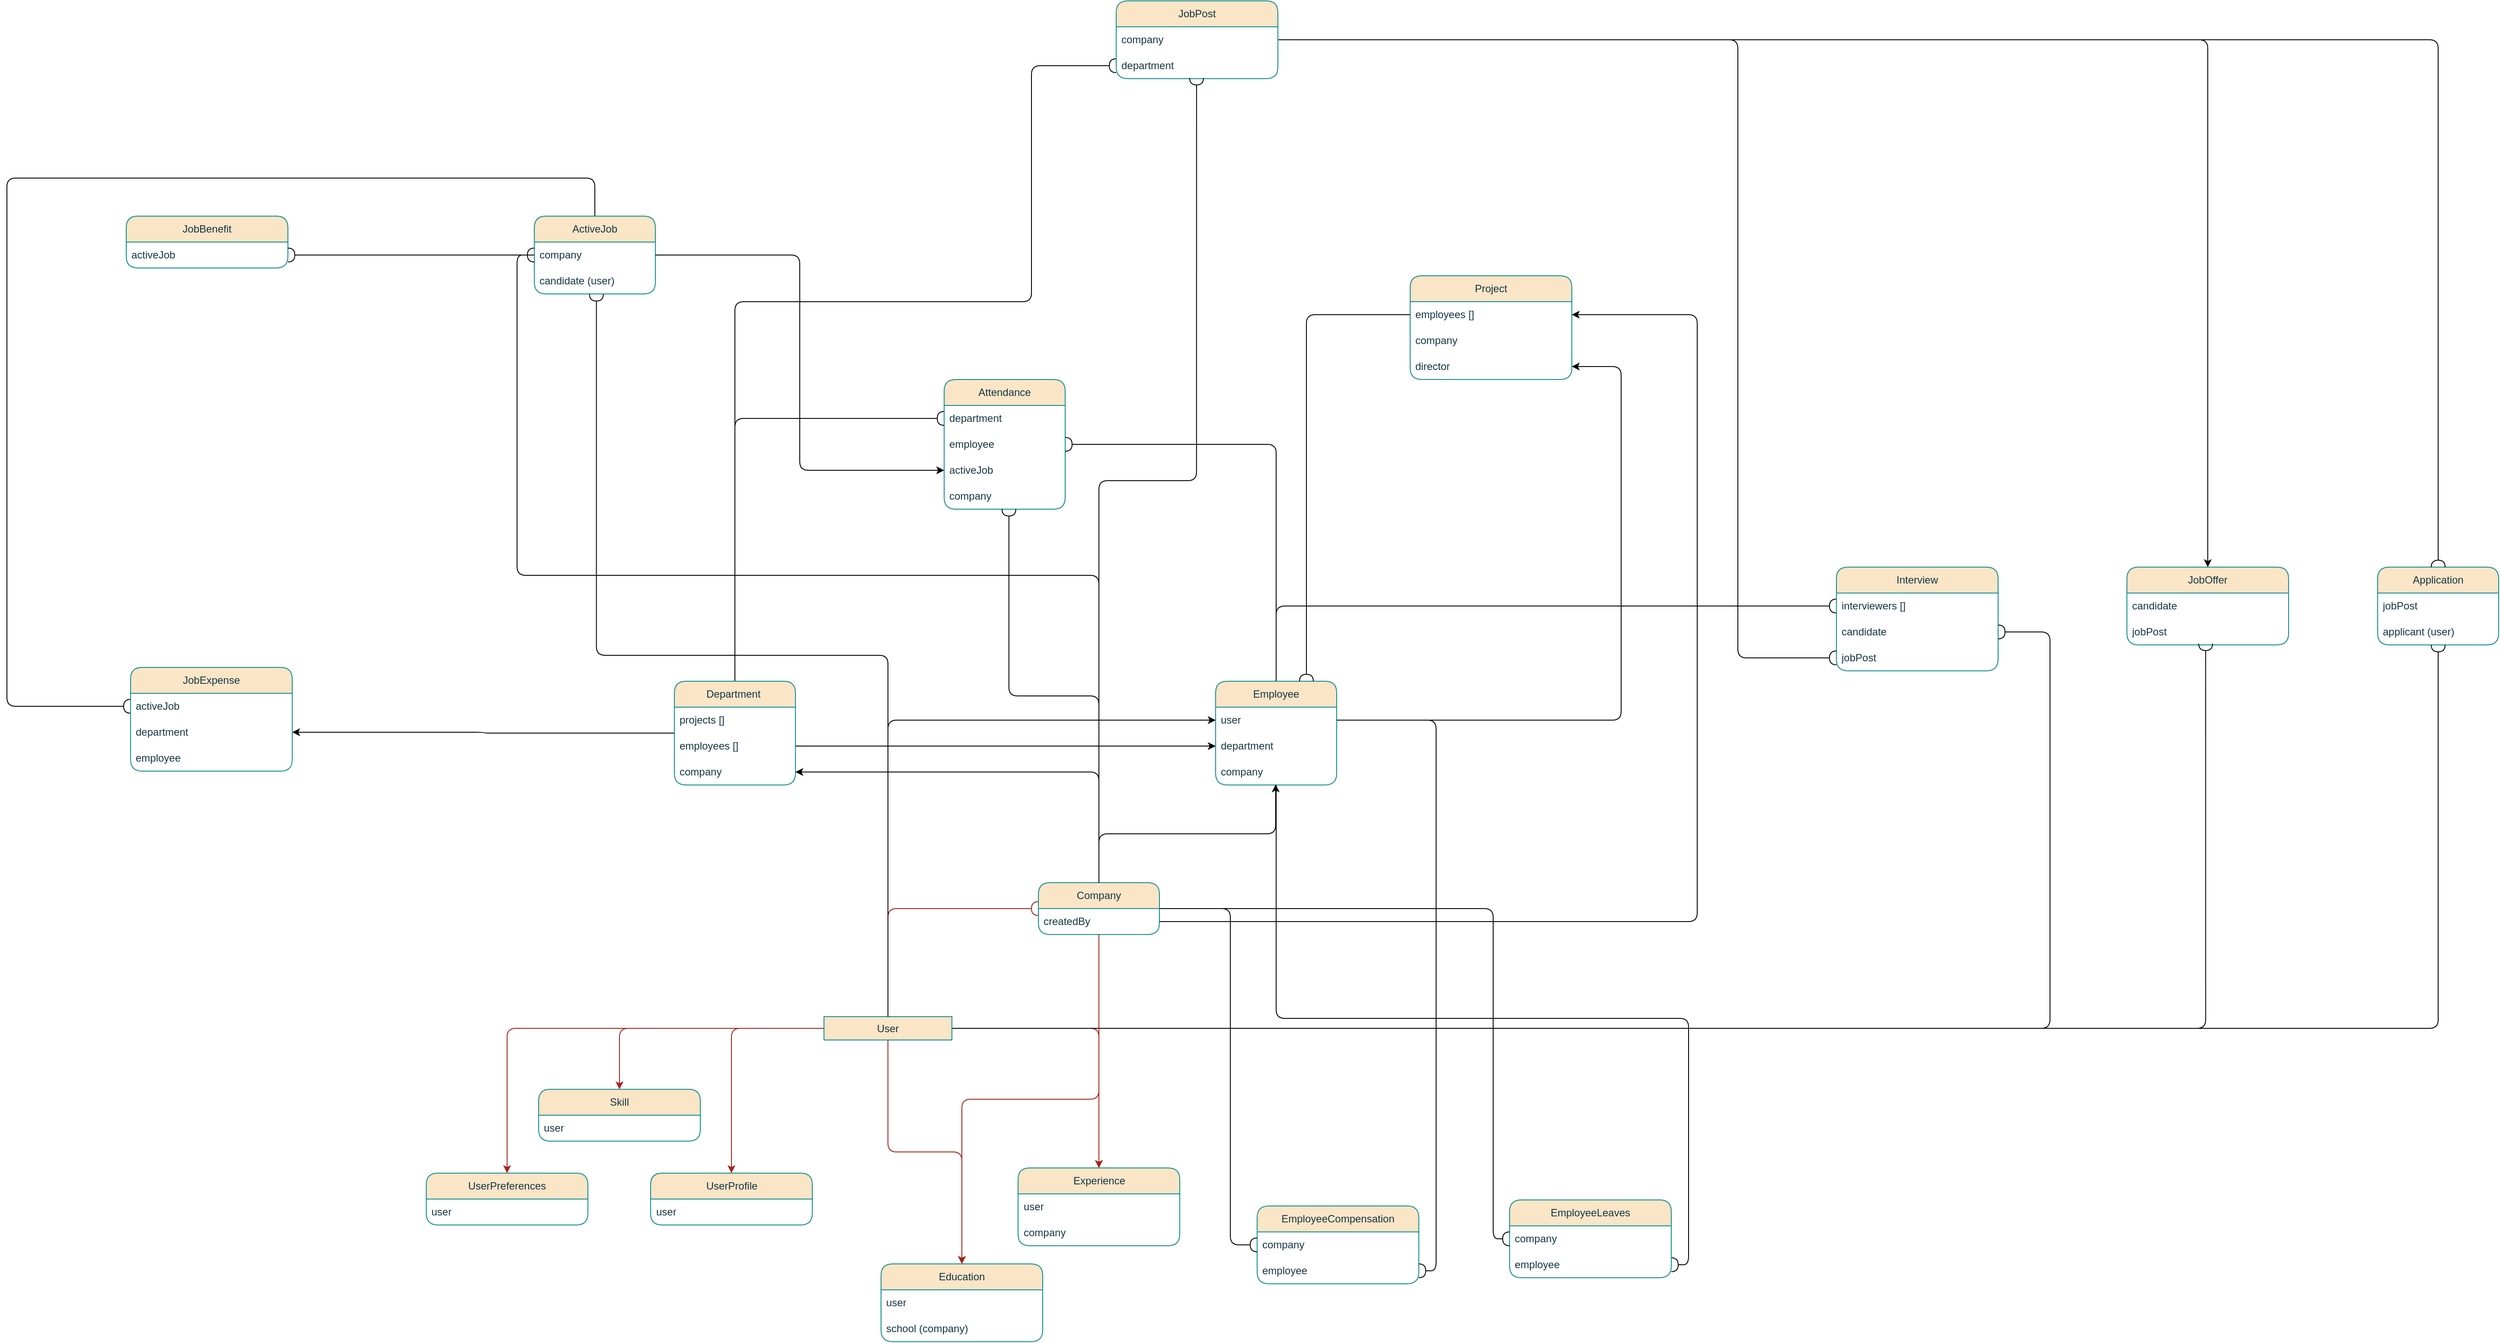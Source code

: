 <mxfile version="24.9.1">
  <diagram name="Page-1" id="HmTzIjvOFxKg_gnJNJhV">
    <mxGraphModel dx="3936" dy="1976" grid="0" gridSize="10" guides="1" tooltips="1" connect="1" arrows="1" fold="1" page="0" pageScale="1" pageWidth="827" pageHeight="1169" math="0" shadow="0">
      <root>
        <mxCell id="0" />
        <mxCell id="1" parent="0" />
        <mxCell id="BeWNHk0dtlYpTNYmLAEJ-43" style="edgeStyle=orthogonalEdgeStyle;rounded=1;orthogonalLoop=1;jettySize=auto;html=1;entryX=0;entryY=0.5;entryDx=0;entryDy=0;exitX=0.5;exitY=0;exitDx=0;exitDy=0;endArrow=halfCircle;endFill=0;" edge="1" parent="1" source="NW9NVuywVGkPAKl3mgBG-1" target="NW9NVuywVGkPAKl3mgBG-48">
          <mxGeometry relative="1" as="geometry">
            <Array as="points">
              <mxPoint x="-430" y="-176" />
              <mxPoint x="-1110" y="-176" />
              <mxPoint x="-1110" y="435" />
            </Array>
          </mxGeometry>
        </mxCell>
        <mxCell id="NW9NVuywVGkPAKl3mgBG-1" value="ActiveJob" style="swimlane;fontStyle=0;childLayout=stackLayout;horizontal=1;startSize=30;horizontalStack=0;resizeParent=1;resizeParentMax=0;resizeLast=0;collapsible=1;marginBottom=0;whiteSpace=wrap;html=1;labelBackgroundColor=none;fillColor=#FAE5C7;strokeColor=#0F8B8D;fontColor=#143642;rounded=1;" parent="1" vertex="1">
          <mxGeometry x="-500" y="-132" width="140" height="90" as="geometry" />
        </mxCell>
        <mxCell id="NW9NVuywVGkPAKl3mgBG-2" value="company" style="text;strokeColor=none;fillColor=none;align=left;verticalAlign=middle;spacingLeft=4;spacingRight=4;overflow=hidden;points=[[0,0.5],[1,0.5]];portConstraint=eastwest;rotatable=0;whiteSpace=wrap;html=1;labelBackgroundColor=none;fontColor=#143642;rounded=1;" parent="NW9NVuywVGkPAKl3mgBG-1" vertex="1">
          <mxGeometry y="30" width="140" height="30" as="geometry" />
        </mxCell>
        <mxCell id="NW9NVuywVGkPAKl3mgBG-3" value="candidate (user)" style="text;strokeColor=none;fillColor=none;align=left;verticalAlign=middle;spacingLeft=4;spacingRight=4;overflow=hidden;points=[[0,0.5],[1,0.5]];portConstraint=eastwest;rotatable=0;whiteSpace=wrap;html=1;labelBackgroundColor=none;fontColor=#143642;rounded=1;" parent="NW9NVuywVGkPAKl3mgBG-1" vertex="1">
          <mxGeometry y="60" width="140" height="30" as="geometry" />
        </mxCell>
        <mxCell id="NW9NVuywVGkPAKl3mgBG-6" value="Application" style="swimlane;fontStyle=0;childLayout=stackLayout;horizontal=1;startSize=30;horizontalStack=0;resizeParent=1;resizeParentMax=0;resizeLast=0;collapsible=1;marginBottom=0;whiteSpace=wrap;html=1;labelBackgroundColor=none;fillColor=#FAE5C7;strokeColor=#0F8B8D;fontColor=#143642;rounded=1;" parent="1" vertex="1">
          <mxGeometry x="1632" y="274" width="140" height="90" as="geometry" />
        </mxCell>
        <mxCell id="NW9NVuywVGkPAKl3mgBG-7" value="jobPost" style="text;strokeColor=none;fillColor=none;align=left;verticalAlign=middle;spacingLeft=4;spacingRight=4;overflow=hidden;points=[[0,0.5],[1,0.5]];portConstraint=eastwest;rotatable=0;whiteSpace=wrap;html=1;labelBackgroundColor=none;fontColor=#143642;rounded=1;" parent="NW9NVuywVGkPAKl3mgBG-6" vertex="1">
          <mxGeometry y="30" width="140" height="30" as="geometry" />
        </mxCell>
        <mxCell id="NW9NVuywVGkPAKl3mgBG-8" value="applicant (user)" style="text;strokeColor=none;fillColor=none;align=left;verticalAlign=middle;spacingLeft=4;spacingRight=4;overflow=hidden;points=[[0,0.5],[1,0.5]];portConstraint=eastwest;rotatable=0;whiteSpace=wrap;html=1;labelBackgroundColor=none;fontColor=#143642;rounded=1;" parent="NW9NVuywVGkPAKl3mgBG-6" vertex="1">
          <mxGeometry y="60" width="140" height="30" as="geometry" />
        </mxCell>
        <mxCell id="NW9NVuywVGkPAKl3mgBG-9" value="Attendance" style="swimlane;fontStyle=0;childLayout=stackLayout;horizontal=1;startSize=30;horizontalStack=0;resizeParent=1;resizeParentMax=0;resizeLast=0;collapsible=1;marginBottom=0;whiteSpace=wrap;html=1;labelBackgroundColor=none;fillColor=#FAE5C7;strokeColor=#0F8B8D;fontColor=#143642;rounded=1;" parent="1" vertex="1">
          <mxGeometry x="-26" y="57" width="140" height="150" as="geometry" />
        </mxCell>
        <mxCell id="NW9NVuywVGkPAKl3mgBG-10" value="department" style="text;strokeColor=none;fillColor=none;align=left;verticalAlign=middle;spacingLeft=4;spacingRight=4;overflow=hidden;points=[[0,0.5],[1,0.5]];portConstraint=eastwest;rotatable=0;whiteSpace=wrap;html=1;labelBackgroundColor=none;fontColor=#143642;rounded=1;" parent="NW9NVuywVGkPAKl3mgBG-9" vertex="1">
          <mxGeometry y="30" width="140" height="30" as="geometry" />
        </mxCell>
        <mxCell id="NW9NVuywVGkPAKl3mgBG-11" value="employee" style="text;strokeColor=none;fillColor=none;align=left;verticalAlign=middle;spacingLeft=4;spacingRight=4;overflow=hidden;points=[[0,0.5],[1,0.5]];portConstraint=eastwest;rotatable=0;whiteSpace=wrap;html=1;labelBackgroundColor=none;fontColor=#143642;rounded=1;" parent="NW9NVuywVGkPAKl3mgBG-9" vertex="1">
          <mxGeometry y="60" width="140" height="30" as="geometry" />
        </mxCell>
        <mxCell id="NW9NVuywVGkPAKl3mgBG-12" value="activeJob" style="text;strokeColor=none;fillColor=none;align=left;verticalAlign=middle;spacingLeft=4;spacingRight=4;overflow=hidden;points=[[0,0.5],[1,0.5]];portConstraint=eastwest;rotatable=0;whiteSpace=wrap;html=1;labelBackgroundColor=none;fontColor=#143642;rounded=1;" parent="NW9NVuywVGkPAKl3mgBG-9" vertex="1">
          <mxGeometry y="90" width="140" height="30" as="geometry" />
        </mxCell>
        <mxCell id="NW9NVuywVGkPAKl3mgBG-13" value="company" style="text;strokeColor=none;fillColor=none;align=left;verticalAlign=middle;spacingLeft=4;spacingRight=4;overflow=hidden;points=[[0,0.5],[1,0.5]];portConstraint=eastwest;rotatable=0;whiteSpace=wrap;html=1;labelBackgroundColor=none;fontColor=#143642;rounded=1;" parent="NW9NVuywVGkPAKl3mgBG-9" vertex="1">
          <mxGeometry y="120" width="140" height="30" as="geometry" />
        </mxCell>
        <mxCell id="BeWNHk0dtlYpTNYmLAEJ-20" style="edgeStyle=orthogonalEdgeStyle;rounded=1;orthogonalLoop=1;jettySize=auto;html=1;endArrow=halfCircle;endFill=0;" edge="1" parent="1" source="NW9NVuywVGkPAKl3mgBG-23" target="NW9NVuywVGkPAKl3mgBG-10">
          <mxGeometry relative="1" as="geometry" />
        </mxCell>
        <mxCell id="BeWNHk0dtlYpTNYmLAEJ-33" style="edgeStyle=orthogonalEdgeStyle;rounded=1;orthogonalLoop=1;jettySize=auto;html=1;entryX=0;entryY=0.5;entryDx=0;entryDy=0;endArrow=halfCircle;endFill=0;" edge="1" parent="1" source="NW9NVuywVGkPAKl3mgBG-23" target="NW9NVuywVGkPAKl3mgBG-57">
          <mxGeometry relative="1" as="geometry">
            <Array as="points">
              <mxPoint x="-268" y="-33" />
              <mxPoint x="75" y="-33" />
              <mxPoint x="75" y="-306" />
            </Array>
          </mxGeometry>
        </mxCell>
        <mxCell id="BeWNHk0dtlYpTNYmLAEJ-44" style="edgeStyle=orthogonalEdgeStyle;rounded=1;orthogonalLoop=1;jettySize=auto;html=1;entryX=1;entryY=0.5;entryDx=0;entryDy=0;" edge="1" parent="1" source="NW9NVuywVGkPAKl3mgBG-23" target="NW9NVuywVGkPAKl3mgBG-49">
          <mxGeometry relative="1" as="geometry" />
        </mxCell>
        <mxCell id="NW9NVuywVGkPAKl3mgBG-23" value="Department&amp;nbsp;" style="swimlane;fontStyle=0;childLayout=stackLayout;horizontal=1;startSize=30;horizontalStack=0;resizeParent=1;resizeParentMax=0;resizeLast=0;collapsible=1;marginBottom=0;whiteSpace=wrap;html=1;labelBackgroundColor=none;fillColor=#FAE5C7;strokeColor=#0F8B8D;fontColor=#143642;rounded=1;" parent="1" vertex="1">
          <mxGeometry x="-338" y="406" width="140" height="120" as="geometry" />
        </mxCell>
        <mxCell id="NW9NVuywVGkPAKl3mgBG-24" value="projects []" style="text;strokeColor=none;fillColor=none;align=left;verticalAlign=middle;spacingLeft=4;spacingRight=4;overflow=hidden;points=[[0,0.5],[1,0.5]];portConstraint=eastwest;rotatable=0;whiteSpace=wrap;html=1;labelBackgroundColor=none;fontColor=#143642;rounded=1;" parent="NW9NVuywVGkPAKl3mgBG-23" vertex="1">
          <mxGeometry y="30" width="140" height="30" as="geometry" />
        </mxCell>
        <mxCell id="NW9NVuywVGkPAKl3mgBG-25" value="employees []" style="text;strokeColor=none;fillColor=none;align=left;verticalAlign=middle;spacingLeft=4;spacingRight=4;overflow=hidden;points=[[0,0.5],[1,0.5]];portConstraint=eastwest;rotatable=0;whiteSpace=wrap;html=1;labelBackgroundColor=none;fontColor=#143642;rounded=1;" parent="NW9NVuywVGkPAKl3mgBG-23" vertex="1">
          <mxGeometry y="60" width="140" height="30" as="geometry" />
        </mxCell>
        <mxCell id="NW9NVuywVGkPAKl3mgBG-26" value="company" style="text;strokeColor=none;fillColor=none;align=left;verticalAlign=middle;spacingLeft=4;spacingRight=4;overflow=hidden;points=[[0,0.5],[1,0.5]];portConstraint=eastwest;rotatable=0;whiteSpace=wrap;html=1;labelBackgroundColor=none;fontColor=#143642;rounded=1;" parent="NW9NVuywVGkPAKl3mgBG-23" vertex="1">
          <mxGeometry y="90" width="140" height="30" as="geometry" />
        </mxCell>
        <mxCell id="BeWNHk0dtlYpTNYmLAEJ-21" style="edgeStyle=orthogonalEdgeStyle;rounded=1;orthogonalLoop=1;jettySize=auto;html=1;entryX=1;entryY=0.5;entryDx=0;entryDy=0;endArrow=halfCircle;endFill=0;" edge="1" parent="1" source="NW9NVuywVGkPAKl3mgBG-28" target="NW9NVuywVGkPAKl3mgBG-11">
          <mxGeometry relative="1" as="geometry" />
        </mxCell>
        <mxCell id="BeWNHk0dtlYpTNYmLAEJ-39" style="edgeStyle=orthogonalEdgeStyle;rounded=1;orthogonalLoop=1;jettySize=auto;html=1;entryX=1;entryY=0.5;entryDx=0;entryDy=0;endArrow=halfCircle;endFill=0;" edge="1" parent="1" source="NW9NVuywVGkPAKl3mgBG-28" target="NW9NVuywVGkPAKl3mgBG-38">
          <mxGeometry relative="1" as="geometry" />
        </mxCell>
        <mxCell id="BeWNHk0dtlYpTNYmLAEJ-46" style="edgeStyle=orthogonalEdgeStyle;rounded=1;orthogonalLoop=1;jettySize=auto;html=1;entryX=0;entryY=0.5;entryDx=0;entryDy=0;endArrow=halfCircle;endFill=0;" edge="1" parent="1" source="NW9NVuywVGkPAKl3mgBG-28" target="NW9NVuywVGkPAKl3mgBG-40">
          <mxGeometry relative="1" as="geometry" />
        </mxCell>
        <mxCell id="NW9NVuywVGkPAKl3mgBG-28" value="Employee" style="swimlane;fontStyle=0;childLayout=stackLayout;horizontal=1;startSize=30;horizontalStack=0;resizeParent=1;resizeParentMax=0;resizeLast=0;collapsible=1;marginBottom=0;whiteSpace=wrap;html=1;labelBackgroundColor=none;fillColor=#FAE5C7;strokeColor=#0F8B8D;fontColor=#143642;rounded=1;" parent="1" vertex="1">
          <mxGeometry x="288" y="406" width="140" height="120" as="geometry" />
        </mxCell>
        <mxCell id="NW9NVuywVGkPAKl3mgBG-29" value="user" style="text;strokeColor=none;fillColor=none;align=left;verticalAlign=middle;spacingLeft=4;spacingRight=4;overflow=hidden;points=[[0,0.5],[1,0.5]];portConstraint=eastwest;rotatable=0;whiteSpace=wrap;html=1;labelBackgroundColor=none;fontColor=#143642;rounded=1;" parent="NW9NVuywVGkPAKl3mgBG-28" vertex="1">
          <mxGeometry y="30" width="140" height="30" as="geometry" />
        </mxCell>
        <mxCell id="NW9NVuywVGkPAKl3mgBG-30" value="department" style="text;strokeColor=none;fillColor=none;align=left;verticalAlign=middle;spacingLeft=4;spacingRight=4;overflow=hidden;points=[[0,0.5],[1,0.5]];portConstraint=eastwest;rotatable=0;whiteSpace=wrap;html=1;labelBackgroundColor=none;fontColor=#143642;rounded=1;" parent="NW9NVuywVGkPAKl3mgBG-28" vertex="1">
          <mxGeometry y="60" width="140" height="30" as="geometry" />
        </mxCell>
        <mxCell id="NW9NVuywVGkPAKl3mgBG-31" value="company" style="text;strokeColor=none;fillColor=none;align=left;verticalAlign=middle;spacingLeft=4;spacingRight=4;overflow=hidden;points=[[0,0.5],[1,0.5]];portConstraint=eastwest;rotatable=0;whiteSpace=wrap;html=1;labelBackgroundColor=none;fontColor=#143642;rounded=1;" parent="NW9NVuywVGkPAKl3mgBG-28" vertex="1">
          <mxGeometry y="90" width="140" height="30" as="geometry" />
        </mxCell>
        <mxCell id="NW9NVuywVGkPAKl3mgBG-32" value="EmployeeCompensation" style="swimlane;fontStyle=0;childLayout=stackLayout;horizontal=1;startSize=30;horizontalStack=0;resizeParent=1;resizeParentMax=0;resizeLast=0;collapsible=1;marginBottom=0;whiteSpace=wrap;html=1;labelBackgroundColor=none;fillColor=#FAE5C7;strokeColor=#0F8B8D;fontColor=#143642;rounded=1;" parent="1" vertex="1">
          <mxGeometry x="336" y="1013" width="187" height="90" as="geometry" />
        </mxCell>
        <mxCell id="NW9NVuywVGkPAKl3mgBG-33" value="company" style="text;strokeColor=none;fillColor=none;align=left;verticalAlign=middle;spacingLeft=4;spacingRight=4;overflow=hidden;points=[[0,0.5],[1,0.5]];portConstraint=eastwest;rotatable=0;whiteSpace=wrap;html=1;labelBackgroundColor=none;fontColor=#143642;rounded=1;" parent="NW9NVuywVGkPAKl3mgBG-32" vertex="1">
          <mxGeometry y="30" width="187" height="30" as="geometry" />
        </mxCell>
        <mxCell id="NW9NVuywVGkPAKl3mgBG-34" value="employee" style="text;strokeColor=none;fillColor=none;align=left;verticalAlign=middle;spacingLeft=4;spacingRight=4;overflow=hidden;points=[[0,0.5],[1,0.5]];portConstraint=eastwest;rotatable=0;whiteSpace=wrap;html=1;labelBackgroundColor=none;fontColor=#143642;rounded=1;" parent="NW9NVuywVGkPAKl3mgBG-32" vertex="1">
          <mxGeometry y="60" width="187" height="30" as="geometry" />
        </mxCell>
        <mxCell id="NW9NVuywVGkPAKl3mgBG-36" value="EmployeeLeaves" style="swimlane;fontStyle=0;childLayout=stackLayout;horizontal=1;startSize=30;horizontalStack=0;resizeParent=1;resizeParentMax=0;resizeLast=0;collapsible=1;marginBottom=0;whiteSpace=wrap;html=1;labelBackgroundColor=none;fillColor=#FAE5C7;strokeColor=#0F8B8D;fontColor=#143642;rounded=1;" parent="1" vertex="1">
          <mxGeometry x="628" y="1006" width="187" height="90" as="geometry" />
        </mxCell>
        <mxCell id="NW9NVuywVGkPAKl3mgBG-37" value="company" style="text;strokeColor=none;fillColor=none;align=left;verticalAlign=middle;spacingLeft=4;spacingRight=4;overflow=hidden;points=[[0,0.5],[1,0.5]];portConstraint=eastwest;rotatable=0;whiteSpace=wrap;html=1;labelBackgroundColor=none;fontColor=#143642;rounded=1;" parent="NW9NVuywVGkPAKl3mgBG-36" vertex="1">
          <mxGeometry y="30" width="187" height="30" as="geometry" />
        </mxCell>
        <mxCell id="NW9NVuywVGkPAKl3mgBG-38" value="employee" style="text;strokeColor=none;fillColor=none;align=left;verticalAlign=middle;spacingLeft=4;spacingRight=4;overflow=hidden;points=[[0,0.5],[1,0.5]];portConstraint=eastwest;rotatable=0;whiteSpace=wrap;html=1;labelBackgroundColor=none;fontColor=#143642;rounded=1;" parent="NW9NVuywVGkPAKl3mgBG-36" vertex="1">
          <mxGeometry y="60" width="187" height="30" as="geometry" />
        </mxCell>
        <mxCell id="NW9NVuywVGkPAKl3mgBG-39" value="Interview" style="swimlane;fontStyle=0;childLayout=stackLayout;horizontal=1;startSize=30;horizontalStack=0;resizeParent=1;resizeParentMax=0;resizeLast=0;collapsible=1;marginBottom=0;whiteSpace=wrap;html=1;labelBackgroundColor=none;fillColor=#FAE5C7;strokeColor=#0F8B8D;fontColor=#143642;rounded=1;" parent="1" vertex="1">
          <mxGeometry x="1006" y="274" width="187" height="120" as="geometry" />
        </mxCell>
        <mxCell id="NW9NVuywVGkPAKl3mgBG-40" value="interviewers []" style="text;strokeColor=none;fillColor=none;align=left;verticalAlign=middle;spacingLeft=4;spacingRight=4;overflow=hidden;points=[[0,0.5],[1,0.5]];portConstraint=eastwest;rotatable=0;whiteSpace=wrap;html=1;labelBackgroundColor=none;fontColor=#143642;rounded=1;" parent="NW9NVuywVGkPAKl3mgBG-39" vertex="1">
          <mxGeometry y="30" width="187" height="30" as="geometry" />
        </mxCell>
        <mxCell id="NW9NVuywVGkPAKl3mgBG-41" value="candidate" style="text;strokeColor=none;fillColor=none;align=left;verticalAlign=middle;spacingLeft=4;spacingRight=4;overflow=hidden;points=[[0,0.5],[1,0.5]];portConstraint=eastwest;rotatable=0;whiteSpace=wrap;html=1;labelBackgroundColor=none;fontColor=#143642;rounded=1;" parent="NW9NVuywVGkPAKl3mgBG-39" vertex="1">
          <mxGeometry y="60" width="187" height="30" as="geometry" />
        </mxCell>
        <mxCell id="NW9NVuywVGkPAKl3mgBG-42" value="jobPost" style="text;strokeColor=none;fillColor=none;align=left;verticalAlign=middle;spacingLeft=4;spacingRight=4;overflow=hidden;points=[[0,0.5],[1,0.5]];portConstraint=eastwest;rotatable=0;whiteSpace=wrap;html=1;labelBackgroundColor=none;fontColor=#143642;rounded=1;" parent="NW9NVuywVGkPAKl3mgBG-39" vertex="1">
          <mxGeometry y="90" width="187" height="30" as="geometry" />
        </mxCell>
        <mxCell id="NW9NVuywVGkPAKl3mgBG-43" value="JobBenefit" style="swimlane;fontStyle=0;childLayout=stackLayout;horizontal=1;startSize=30;horizontalStack=0;resizeParent=1;resizeParentMax=0;resizeLast=0;collapsible=1;marginBottom=0;whiteSpace=wrap;html=1;labelBackgroundColor=none;fillColor=#FAE5C7;strokeColor=#0F8B8D;fontColor=#143642;rounded=1;" parent="1" vertex="1">
          <mxGeometry x="-972" y="-132" width="187" height="60" as="geometry" />
        </mxCell>
        <mxCell id="NW9NVuywVGkPAKl3mgBG-44" value="activeJob" style="text;strokeColor=none;fillColor=none;align=left;verticalAlign=middle;spacingLeft=4;spacingRight=4;overflow=hidden;points=[[0,0.5],[1,0.5]];portConstraint=eastwest;rotatable=0;whiteSpace=wrap;html=1;labelBackgroundColor=none;fontColor=#143642;rounded=1;" parent="NW9NVuywVGkPAKl3mgBG-43" vertex="1">
          <mxGeometry y="30" width="187" height="30" as="geometry" />
        </mxCell>
        <mxCell id="NW9NVuywVGkPAKl3mgBG-47" value="JobExpense" style="swimlane;fontStyle=0;childLayout=stackLayout;horizontal=1;startSize=30;horizontalStack=0;resizeParent=1;resizeParentMax=0;resizeLast=0;collapsible=1;marginBottom=0;whiteSpace=wrap;html=1;labelBackgroundColor=none;fillColor=#FAE5C7;strokeColor=#0F8B8D;fontColor=#143642;rounded=1;" parent="1" vertex="1">
          <mxGeometry x="-967" y="390" width="187" height="120" as="geometry" />
        </mxCell>
        <mxCell id="NW9NVuywVGkPAKl3mgBG-48" value="activeJob" style="text;strokeColor=none;fillColor=none;align=left;verticalAlign=middle;spacingLeft=4;spacingRight=4;overflow=hidden;points=[[0,0.5],[1,0.5]];portConstraint=eastwest;rotatable=0;whiteSpace=wrap;html=1;labelBackgroundColor=none;fontColor=#143642;rounded=1;" parent="NW9NVuywVGkPAKl3mgBG-47" vertex="1">
          <mxGeometry y="30" width="187" height="30" as="geometry" />
        </mxCell>
        <mxCell id="NW9NVuywVGkPAKl3mgBG-49" value="department" style="text;strokeColor=none;fillColor=none;align=left;verticalAlign=middle;spacingLeft=4;spacingRight=4;overflow=hidden;points=[[0,0.5],[1,0.5]];portConstraint=eastwest;rotatable=0;whiteSpace=wrap;html=1;labelBackgroundColor=none;fontColor=#143642;rounded=1;" parent="NW9NVuywVGkPAKl3mgBG-47" vertex="1">
          <mxGeometry y="60" width="187" height="30" as="geometry" />
        </mxCell>
        <mxCell id="NW9NVuywVGkPAKl3mgBG-50" value="employee" style="text;strokeColor=none;fillColor=none;align=left;verticalAlign=middle;spacingLeft=4;spacingRight=4;overflow=hidden;points=[[0,0.5],[1,0.5]];portConstraint=eastwest;rotatable=0;whiteSpace=wrap;html=1;labelBackgroundColor=none;fontColor=#143642;rounded=1;" parent="NW9NVuywVGkPAKl3mgBG-47" vertex="1">
          <mxGeometry y="90" width="187" height="30" as="geometry" />
        </mxCell>
        <mxCell id="NW9NVuywVGkPAKl3mgBG-51" value="JobOffer" style="swimlane;fontStyle=0;childLayout=stackLayout;horizontal=1;startSize=30;horizontalStack=0;resizeParent=1;resizeParentMax=0;resizeLast=0;collapsible=1;marginBottom=0;whiteSpace=wrap;html=1;labelBackgroundColor=none;fillColor=#FAE5C7;strokeColor=#0F8B8D;fontColor=#143642;rounded=1;" parent="1" vertex="1">
          <mxGeometry x="1342" y="274" width="187" height="90" as="geometry" />
        </mxCell>
        <mxCell id="NW9NVuywVGkPAKl3mgBG-52" value="candidate" style="text;strokeColor=none;fillColor=none;align=left;verticalAlign=middle;spacingLeft=4;spacingRight=4;overflow=hidden;points=[[0,0.5],[1,0.5]];portConstraint=eastwest;rotatable=0;whiteSpace=wrap;html=1;labelBackgroundColor=none;fontColor=#143642;rounded=1;" parent="NW9NVuywVGkPAKl3mgBG-51" vertex="1">
          <mxGeometry y="30" width="187" height="30" as="geometry" />
        </mxCell>
        <mxCell id="NW9NVuywVGkPAKl3mgBG-53" value="jobPost" style="text;strokeColor=none;fillColor=none;align=left;verticalAlign=middle;spacingLeft=4;spacingRight=4;overflow=hidden;points=[[0,0.5],[1,0.5]];portConstraint=eastwest;rotatable=0;whiteSpace=wrap;html=1;labelBackgroundColor=none;fontColor=#143642;rounded=1;" parent="NW9NVuywVGkPAKl3mgBG-51" vertex="1">
          <mxGeometry y="60" width="187" height="30" as="geometry" />
        </mxCell>
        <mxCell id="BeWNHk0dtlYpTNYmLAEJ-36" style="edgeStyle=orthogonalEdgeStyle;rounded=1;orthogonalLoop=1;jettySize=auto;html=1;" edge="1" parent="1" source="NW9NVuywVGkPAKl3mgBG-55" target="NW9NVuywVGkPAKl3mgBG-51">
          <mxGeometry relative="1" as="geometry" />
        </mxCell>
        <mxCell id="BeWNHk0dtlYpTNYmLAEJ-42" style="edgeStyle=orthogonalEdgeStyle;rounded=1;orthogonalLoop=1;jettySize=auto;html=1;endArrow=halfCircle;endFill=0;" edge="1" parent="1" source="NW9NVuywVGkPAKl3mgBG-55" target="NW9NVuywVGkPAKl3mgBG-6">
          <mxGeometry relative="1" as="geometry" />
        </mxCell>
        <mxCell id="BeWNHk0dtlYpTNYmLAEJ-48" style="edgeStyle=orthogonalEdgeStyle;rounded=1;orthogonalLoop=1;jettySize=auto;html=1;endArrow=halfCircle;endFill=0;" edge="1" parent="1" source="NW9NVuywVGkPAKl3mgBG-55" target="NW9NVuywVGkPAKl3mgBG-42">
          <mxGeometry relative="1" as="geometry">
            <Array as="points">
              <mxPoint x="892" y="-336" />
              <mxPoint x="892" y="379" />
            </Array>
          </mxGeometry>
        </mxCell>
        <mxCell id="NW9NVuywVGkPAKl3mgBG-55" value="JobPost" style="swimlane;fontStyle=0;childLayout=stackLayout;horizontal=1;startSize=30;horizontalStack=0;resizeParent=1;resizeParentMax=0;resizeLast=0;collapsible=1;marginBottom=0;whiteSpace=wrap;html=1;labelBackgroundColor=none;fillColor=#FAE5C7;strokeColor=#0F8B8D;fontColor=#143642;rounded=1;" parent="1" vertex="1">
          <mxGeometry x="173" y="-381" width="187" height="90" as="geometry" />
        </mxCell>
        <mxCell id="NW9NVuywVGkPAKl3mgBG-56" value="company" style="text;strokeColor=none;fillColor=none;align=left;verticalAlign=middle;spacingLeft=4;spacingRight=4;overflow=hidden;points=[[0,0.5],[1,0.5]];portConstraint=eastwest;rotatable=0;whiteSpace=wrap;html=1;labelBackgroundColor=none;fontColor=#143642;rounded=1;" parent="NW9NVuywVGkPAKl3mgBG-55" vertex="1">
          <mxGeometry y="30" width="187" height="30" as="geometry" />
        </mxCell>
        <mxCell id="NW9NVuywVGkPAKl3mgBG-57" value="department" style="text;strokeColor=none;fillColor=none;align=left;verticalAlign=middle;spacingLeft=4;spacingRight=4;overflow=hidden;points=[[0,0.5],[1,0.5]];portConstraint=eastwest;rotatable=0;whiteSpace=wrap;html=1;labelBackgroundColor=none;fontColor=#143642;rounded=1;" parent="NW9NVuywVGkPAKl3mgBG-55" vertex="1">
          <mxGeometry y="60" width="187" height="30" as="geometry" />
        </mxCell>
        <mxCell id="NW9NVuywVGkPAKl3mgBG-58" value="Project" style="swimlane;fontStyle=0;childLayout=stackLayout;horizontal=1;startSize=30;horizontalStack=0;resizeParent=1;resizeParentMax=0;resizeLast=0;collapsible=1;marginBottom=0;whiteSpace=wrap;html=1;labelBackgroundColor=none;fillColor=#FAE5C7;strokeColor=#0F8B8D;fontColor=#143642;rounded=1;" parent="1" vertex="1">
          <mxGeometry x="513" y="-63" width="187" height="120" as="geometry" />
        </mxCell>
        <mxCell id="NW9NVuywVGkPAKl3mgBG-59" value="employees []" style="text;strokeColor=none;fillColor=none;align=left;verticalAlign=middle;spacingLeft=4;spacingRight=4;overflow=hidden;points=[[0,0.5],[1,0.5]];portConstraint=eastwest;rotatable=0;whiteSpace=wrap;html=1;labelBackgroundColor=none;fontColor=#143642;rounded=1;" parent="NW9NVuywVGkPAKl3mgBG-58" vertex="1">
          <mxGeometry y="30" width="187" height="30" as="geometry" />
        </mxCell>
        <mxCell id="NW9NVuywVGkPAKl3mgBG-60" value="company" style="text;strokeColor=none;fillColor=none;align=left;verticalAlign=middle;spacingLeft=4;spacingRight=4;overflow=hidden;points=[[0,0.5],[1,0.5]];portConstraint=eastwest;rotatable=0;whiteSpace=wrap;html=1;labelBackgroundColor=none;fontColor=#143642;rounded=1;" parent="NW9NVuywVGkPAKl3mgBG-58" vertex="1">
          <mxGeometry y="60" width="187" height="30" as="geometry" />
        </mxCell>
        <mxCell id="NW9NVuywVGkPAKl3mgBG-61" value="director" style="text;strokeColor=none;fillColor=none;align=left;verticalAlign=middle;spacingLeft=4;spacingRight=4;overflow=hidden;points=[[0,0.5],[1,0.5]];portConstraint=eastwest;rotatable=0;whiteSpace=wrap;html=1;labelBackgroundColor=none;fontColor=#143642;rounded=1;" parent="NW9NVuywVGkPAKl3mgBG-58" vertex="1">
          <mxGeometry y="90" width="187" height="30" as="geometry" />
        </mxCell>
        <mxCell id="NW9NVuywVGkPAKl3mgBG-62" value="Skill" style="swimlane;fontStyle=0;childLayout=stackLayout;horizontal=1;startSize=30;horizontalStack=0;resizeParent=1;resizeParentMax=0;resizeLast=0;collapsible=1;marginBottom=0;whiteSpace=wrap;html=1;labelBackgroundColor=none;fillColor=#FAE5C7;strokeColor=#0F8B8D;fontColor=#143642;rounded=1;" parent="1" vertex="1">
          <mxGeometry x="-495" y="878" width="187" height="60" as="geometry" />
        </mxCell>
        <mxCell id="NW9NVuywVGkPAKl3mgBG-63" value="user" style="text;strokeColor=none;fillColor=none;align=left;verticalAlign=middle;spacingLeft=4;spacingRight=4;overflow=hidden;points=[[0,0.5],[1,0.5]];portConstraint=eastwest;rotatable=0;whiteSpace=wrap;html=1;labelBackgroundColor=none;fontColor=#143642;rounded=1;" parent="NW9NVuywVGkPAKl3mgBG-62" vertex="1">
          <mxGeometry y="30" width="187" height="30" as="geometry" />
        </mxCell>
        <mxCell id="BeWNHk0dtlYpTNYmLAEJ-3" style="edgeStyle=orthogonalEdgeStyle;rounded=1;orthogonalLoop=1;jettySize=auto;html=1;labelBackgroundColor=none;strokeColor=#A8201A;fontColor=default;" edge="1" parent="1" source="NW9NVuywVGkPAKl3mgBG-66" target="NW9NVuywVGkPAKl3mgBG-62">
          <mxGeometry relative="1" as="geometry" />
        </mxCell>
        <mxCell id="BeWNHk0dtlYpTNYmLAEJ-4" style="edgeStyle=orthogonalEdgeStyle;rounded=1;orthogonalLoop=1;jettySize=auto;html=1;strokeColor=#A8201A;fontColor=#143642;fillColor=#FAE5C7;" edge="1" parent="1" source="NW9NVuywVGkPAKl3mgBG-66" target="NW9NVuywVGkPAKl3mgBG-79">
          <mxGeometry relative="1" as="geometry" />
        </mxCell>
        <mxCell id="BeWNHk0dtlYpTNYmLAEJ-5" style="edgeStyle=orthogonalEdgeStyle;rounded=1;orthogonalLoop=1;jettySize=auto;html=1;entryX=0.5;entryY=0;entryDx=0;entryDy=0;strokeColor=#A8201A;fontColor=#143642;fillColor=#FAE5C7;" edge="1" parent="1" source="NW9NVuywVGkPAKl3mgBG-66" target="NW9NVuywVGkPAKl3mgBG-71">
          <mxGeometry relative="1" as="geometry" />
        </mxCell>
        <mxCell id="BeWNHk0dtlYpTNYmLAEJ-9" style="edgeStyle=orthogonalEdgeStyle;rounded=1;orthogonalLoop=1;jettySize=auto;html=1;strokeColor=#A8201A;fontColor=#143642;fillColor=#FAE5C7;" edge="1" parent="1" source="NW9NVuywVGkPAKl3mgBG-66" target="NW9NVuywVGkPAKl3mgBG-73">
          <mxGeometry relative="1" as="geometry" />
        </mxCell>
        <mxCell id="BeWNHk0dtlYpTNYmLAEJ-12" style="edgeStyle=orthogonalEdgeStyle;rounded=1;orthogonalLoop=1;jettySize=auto;html=1;entryX=0;entryY=0.5;entryDx=0;entryDy=0;strokeColor=#A8201A;fontColor=#143642;fillColor=#FAE5C7;exitX=0.5;exitY=0;exitDx=0;exitDy=0;endArrow=halfCircle;endFill=0;" edge="1" parent="1" source="NW9NVuywVGkPAKl3mgBG-66" target="NW9NVuywVGkPAKl3mgBG-67">
          <mxGeometry relative="1" as="geometry" />
        </mxCell>
        <mxCell id="BeWNHk0dtlYpTNYmLAEJ-13" style="edgeStyle=orthogonalEdgeStyle;rounded=1;orthogonalLoop=1;jettySize=auto;html=1;entryX=0.5;entryY=0;entryDx=0;entryDy=0;strokeColor=#A8201A;fontColor=#143642;fillColor=#FAE5C7;" edge="1" parent="1" source="NW9NVuywVGkPAKl3mgBG-66" target="NW9NVuywVGkPAKl3mgBG-76">
          <mxGeometry relative="1" as="geometry" />
        </mxCell>
        <mxCell id="BeWNHk0dtlYpTNYmLAEJ-15" style="edgeStyle=orthogonalEdgeStyle;rounded=1;orthogonalLoop=1;jettySize=auto;html=1;" edge="1" parent="1" source="NW9NVuywVGkPAKl3mgBG-66" target="NW9NVuywVGkPAKl3mgBG-29">
          <mxGeometry relative="1" as="geometry" />
        </mxCell>
        <mxCell id="BeWNHk0dtlYpTNYmLAEJ-35" style="edgeStyle=orthogonalEdgeStyle;rounded=1;orthogonalLoop=1;jettySize=auto;html=1;entryX=0.487;entryY=0.948;entryDx=0;entryDy=0;entryPerimeter=0;endArrow=halfCircle;endFill=0;" edge="1" parent="1" source="NW9NVuywVGkPAKl3mgBG-66" target="NW9NVuywVGkPAKl3mgBG-53">
          <mxGeometry relative="1" as="geometry">
            <Array as="points">
              <mxPoint x="1433" y="808" />
            </Array>
          </mxGeometry>
        </mxCell>
        <mxCell id="BeWNHk0dtlYpTNYmLAEJ-41" style="edgeStyle=orthogonalEdgeStyle;rounded=1;orthogonalLoop=1;jettySize=auto;html=1;entryX=0.5;entryY=1;entryDx=0;entryDy=0;endArrow=halfCircle;endFill=0;" edge="1" parent="1" source="NW9NVuywVGkPAKl3mgBG-66" target="NW9NVuywVGkPAKl3mgBG-6">
          <mxGeometry relative="1" as="geometry" />
        </mxCell>
        <mxCell id="BeWNHk0dtlYpTNYmLAEJ-47" style="edgeStyle=orthogonalEdgeStyle;rounded=1;orthogonalLoop=1;jettySize=auto;html=1;entryX=1;entryY=0.5;entryDx=0;entryDy=0;endArrow=halfCircle;endFill=0;" edge="1" parent="1" source="NW9NVuywVGkPAKl3mgBG-66" target="NW9NVuywVGkPAKl3mgBG-41">
          <mxGeometry relative="1" as="geometry">
            <Array as="points">
              <mxPoint x="1253" y="808" />
              <mxPoint x="1253" y="349" />
            </Array>
          </mxGeometry>
        </mxCell>
        <mxCell id="NW9NVuywVGkPAKl3mgBG-66" value="User" style="swimlane;fontStyle=0;childLayout=stackLayout;horizontal=1;startSize=30;horizontalStack=0;resizeParent=1;resizeParentMax=0;resizeLast=0;collapsible=1;marginBottom=0;whiteSpace=wrap;html=1;labelBackgroundColor=none;fillColor=#FAE5C7;strokeColor=#0F8B8D;fontColor=#143642;rounded=1;" parent="1" vertex="1">
          <mxGeometry x="-165" y="794" width="148" height="27" as="geometry" />
        </mxCell>
        <mxCell id="BeWNHk0dtlYpTNYmLAEJ-6" style="edgeStyle=orthogonalEdgeStyle;rounded=1;orthogonalLoop=1;jettySize=auto;html=1;strokeColor=#A8201A;fontColor=#143642;fillColor=#FAE5C7;" edge="1" parent="1" source="NW9NVuywVGkPAKl3mgBG-67" target="NW9NVuywVGkPAKl3mgBG-76">
          <mxGeometry relative="1" as="geometry" />
        </mxCell>
        <mxCell id="BeWNHk0dtlYpTNYmLAEJ-14" style="edgeStyle=orthogonalEdgeStyle;rounded=1;orthogonalLoop=1;jettySize=auto;html=1;entryX=0.5;entryY=0;entryDx=0;entryDy=0;strokeColor=#A8201A;fontColor=#143642;fillColor=#FAE5C7;" edge="1" parent="1" source="NW9NVuywVGkPAKl3mgBG-67" target="NW9NVuywVGkPAKl3mgBG-73">
          <mxGeometry relative="1" as="geometry" />
        </mxCell>
        <mxCell id="BeWNHk0dtlYpTNYmLAEJ-17" style="edgeStyle=orthogonalEdgeStyle;rounded=1;orthogonalLoop=1;jettySize=auto;html=1;entryX=1;entryY=0.5;entryDx=0;entryDy=0;" edge="1" parent="1" source="NW9NVuywVGkPAKl3mgBG-67" target="NW9NVuywVGkPAKl3mgBG-26">
          <mxGeometry relative="1" as="geometry" />
        </mxCell>
        <mxCell id="BeWNHk0dtlYpTNYmLAEJ-23" style="edgeStyle=orthogonalEdgeStyle;rounded=1;orthogonalLoop=1;jettySize=auto;html=1;entryX=0;entryY=0.5;entryDx=0;entryDy=0;endArrow=halfCircle;endFill=0;" edge="1" parent="1" source="NW9NVuywVGkPAKl3mgBG-67" target="NW9NVuywVGkPAKl3mgBG-2">
          <mxGeometry relative="1" as="geometry" />
        </mxCell>
        <mxCell id="BeWNHk0dtlYpTNYmLAEJ-37" style="edgeStyle=orthogonalEdgeStyle;rounded=1;orthogonalLoop=1;jettySize=auto;html=1;entryX=0;entryY=0.5;entryDx=0;entryDy=0;endArrow=halfCircle;endFill=0;" edge="1" parent="1" source="NW9NVuywVGkPAKl3mgBG-67" target="NW9NVuywVGkPAKl3mgBG-33">
          <mxGeometry relative="1" as="geometry">
            <Array as="points">
              <mxPoint x="305" y="669" />
              <mxPoint x="305" y="1058" />
            </Array>
          </mxGeometry>
        </mxCell>
        <mxCell id="BeWNHk0dtlYpTNYmLAEJ-40" style="edgeStyle=orthogonalEdgeStyle;rounded=1;orthogonalLoop=1;jettySize=auto;html=1;entryX=0;entryY=0.5;entryDx=0;entryDy=0;endArrow=halfCircle;endFill=0;" edge="1" parent="1" source="NW9NVuywVGkPAKl3mgBG-67" target="NW9NVuywVGkPAKl3mgBG-37">
          <mxGeometry relative="1" as="geometry">
            <Array as="points">
              <mxPoint x="609" y="669" />
              <mxPoint x="609" y="1051" />
            </Array>
          </mxGeometry>
        </mxCell>
        <mxCell id="NW9NVuywVGkPAKl3mgBG-67" value="Company" style="swimlane;fontStyle=0;childLayout=stackLayout;horizontal=1;startSize=30;horizontalStack=0;resizeParent=1;resizeParentMax=0;resizeLast=0;collapsible=1;marginBottom=0;whiteSpace=wrap;html=1;labelBackgroundColor=none;fillColor=#FAE5C7;strokeColor=#0F8B8D;fontColor=#143642;rounded=1;" parent="1" vertex="1">
          <mxGeometry x="83" y="639" width="140" height="60" as="geometry" />
        </mxCell>
        <mxCell id="NW9NVuywVGkPAKl3mgBG-68" value="createdBy" style="text;strokeColor=none;fillColor=none;align=left;verticalAlign=middle;spacingLeft=4;spacingRight=4;overflow=hidden;points=[[0,0.5],[1,0.5]];portConstraint=eastwest;rotatable=0;whiteSpace=wrap;html=1;labelBackgroundColor=none;fontColor=#143642;rounded=1;" parent="NW9NVuywVGkPAKl3mgBG-67" vertex="1">
          <mxGeometry y="30" width="140" height="30" as="geometry" />
        </mxCell>
        <mxCell id="NW9NVuywVGkPAKl3mgBG-71" value="UserPreferences" style="swimlane;fontStyle=0;childLayout=stackLayout;horizontal=1;startSize=30;horizontalStack=0;resizeParent=1;resizeParentMax=0;resizeLast=0;collapsible=1;marginBottom=0;whiteSpace=wrap;html=1;labelBackgroundColor=none;fillColor=#FAE5C7;strokeColor=#0F8B8D;fontColor=#143642;rounded=1;" parent="1" vertex="1">
          <mxGeometry x="-625" y="975" width="187" height="60" as="geometry" />
        </mxCell>
        <mxCell id="NW9NVuywVGkPAKl3mgBG-72" value="user" style="text;strokeColor=none;fillColor=none;align=left;verticalAlign=middle;spacingLeft=4;spacingRight=4;overflow=hidden;points=[[0,0.5],[1,0.5]];portConstraint=eastwest;rotatable=0;whiteSpace=wrap;html=1;labelBackgroundColor=none;fontColor=#143642;rounded=1;" parent="NW9NVuywVGkPAKl3mgBG-71" vertex="1">
          <mxGeometry y="30" width="187" height="30" as="geometry" />
        </mxCell>
        <mxCell id="NW9NVuywVGkPAKl3mgBG-73" value="Education" style="swimlane;fontStyle=0;childLayout=stackLayout;horizontal=1;startSize=30;horizontalStack=0;resizeParent=1;resizeParentMax=0;resizeLast=0;collapsible=1;marginBottom=0;whiteSpace=wrap;html=1;labelBackgroundColor=none;fillColor=#FAE5C7;strokeColor=#0F8B8D;fontColor=#143642;rounded=1;" parent="1" vertex="1">
          <mxGeometry x="-99" y="1080" width="187" height="90" as="geometry" />
        </mxCell>
        <mxCell id="NW9NVuywVGkPAKl3mgBG-74" value="user" style="text;strokeColor=none;fillColor=none;align=left;verticalAlign=middle;spacingLeft=4;spacingRight=4;overflow=hidden;points=[[0,0.5],[1,0.5]];portConstraint=eastwest;rotatable=0;whiteSpace=wrap;html=1;labelBackgroundColor=none;fontColor=#143642;rounded=1;" parent="NW9NVuywVGkPAKl3mgBG-73" vertex="1">
          <mxGeometry y="30" width="187" height="30" as="geometry" />
        </mxCell>
        <mxCell id="NW9NVuywVGkPAKl3mgBG-75" value="school (company)" style="text;strokeColor=none;fillColor=none;align=left;verticalAlign=middle;spacingLeft=4;spacingRight=4;overflow=hidden;points=[[0,0.5],[1,0.5]];portConstraint=eastwest;rotatable=0;whiteSpace=wrap;html=1;labelBackgroundColor=none;fontColor=#143642;rounded=1;" parent="NW9NVuywVGkPAKl3mgBG-73" vertex="1">
          <mxGeometry y="60" width="187" height="30" as="geometry" />
        </mxCell>
        <mxCell id="NW9NVuywVGkPAKl3mgBG-76" value="Experience" style="swimlane;fontStyle=0;childLayout=stackLayout;horizontal=1;startSize=30;horizontalStack=0;resizeParent=1;resizeParentMax=0;resizeLast=0;collapsible=1;marginBottom=0;whiteSpace=wrap;html=1;labelBackgroundColor=none;fillColor=#FAE5C7;strokeColor=#0F8B8D;fontColor=#143642;rounded=1;" parent="1" vertex="1">
          <mxGeometry x="59.5" y="969" width="187" height="90" as="geometry" />
        </mxCell>
        <mxCell id="NW9NVuywVGkPAKl3mgBG-77" value="user" style="text;strokeColor=none;fillColor=none;align=left;verticalAlign=middle;spacingLeft=4;spacingRight=4;overflow=hidden;points=[[0,0.5],[1,0.5]];portConstraint=eastwest;rotatable=0;whiteSpace=wrap;html=1;labelBackgroundColor=none;fontColor=#143642;rounded=1;" parent="NW9NVuywVGkPAKl3mgBG-76" vertex="1">
          <mxGeometry y="30" width="187" height="30" as="geometry" />
        </mxCell>
        <mxCell id="NW9NVuywVGkPAKl3mgBG-78" value="company" style="text;strokeColor=none;fillColor=none;align=left;verticalAlign=middle;spacingLeft=4;spacingRight=4;overflow=hidden;points=[[0,0.5],[1,0.5]];portConstraint=eastwest;rotatable=0;whiteSpace=wrap;html=1;labelBackgroundColor=none;fontColor=#143642;rounded=1;" parent="NW9NVuywVGkPAKl3mgBG-76" vertex="1">
          <mxGeometry y="60" width="187" height="30" as="geometry" />
        </mxCell>
        <mxCell id="NW9NVuywVGkPAKl3mgBG-79" value="UserProfile" style="swimlane;fontStyle=0;childLayout=stackLayout;horizontal=1;startSize=30;horizontalStack=0;resizeParent=1;resizeParentMax=0;resizeLast=0;collapsible=1;marginBottom=0;whiteSpace=wrap;html=1;labelBackgroundColor=none;fillColor=#FAE5C7;strokeColor=#0F8B8D;fontColor=#143642;rounded=1;" parent="1" vertex="1">
          <mxGeometry x="-365.5" y="975" width="187" height="60" as="geometry" />
        </mxCell>
        <mxCell id="NW9NVuywVGkPAKl3mgBG-80" value="user" style="text;strokeColor=none;fillColor=none;align=left;verticalAlign=middle;spacingLeft=4;spacingRight=4;overflow=hidden;points=[[0,0.5],[1,0.5]];portConstraint=eastwest;rotatable=0;whiteSpace=wrap;html=1;labelBackgroundColor=none;fontColor=#143642;rounded=1;" parent="NW9NVuywVGkPAKl3mgBG-79" vertex="1">
          <mxGeometry y="30" width="187" height="30" as="geometry" />
        </mxCell>
        <mxCell id="BeWNHk0dtlYpTNYmLAEJ-18" style="edgeStyle=orthogonalEdgeStyle;rounded=1;orthogonalLoop=1;jettySize=auto;html=1;entryX=0;entryY=0.5;entryDx=0;entryDy=0;" edge="1" parent="1" source="NW9NVuywVGkPAKl3mgBG-25" target="NW9NVuywVGkPAKl3mgBG-30">
          <mxGeometry relative="1" as="geometry" />
        </mxCell>
        <mxCell id="BeWNHk0dtlYpTNYmLAEJ-19" style="edgeStyle=orthogonalEdgeStyle;rounded=1;orthogonalLoop=1;jettySize=auto;html=1;entryX=0.496;entryY=0.98;entryDx=0;entryDy=0;entryPerimeter=0;" edge="1" parent="1" source="NW9NVuywVGkPAKl3mgBG-67" target="NW9NVuywVGkPAKl3mgBG-31">
          <mxGeometry relative="1" as="geometry" />
        </mxCell>
        <mxCell id="BeWNHk0dtlYpTNYmLAEJ-22" style="edgeStyle=orthogonalEdgeStyle;rounded=1;orthogonalLoop=1;jettySize=auto;html=1;entryX=0.535;entryY=0.995;entryDx=0;entryDy=0;entryPerimeter=0;endArrow=halfCircle;endFill=0;" edge="1" parent="1" source="NW9NVuywVGkPAKl3mgBG-67" target="NW9NVuywVGkPAKl3mgBG-13">
          <mxGeometry relative="1" as="geometry" />
        </mxCell>
        <mxCell id="BeWNHk0dtlYpTNYmLAEJ-24" style="edgeStyle=orthogonalEdgeStyle;rounded=1;orthogonalLoop=1;jettySize=auto;html=1;entryX=0.513;entryY=1.01;entryDx=0;entryDy=0;entryPerimeter=0;endArrow=halfCircle;endFill=0;" edge="1" parent="1" source="NW9NVuywVGkPAKl3mgBG-66" target="NW9NVuywVGkPAKl3mgBG-3">
          <mxGeometry relative="1" as="geometry" />
        </mxCell>
        <mxCell id="BeWNHk0dtlYpTNYmLAEJ-25" style="edgeStyle=orthogonalEdgeStyle;rounded=1;orthogonalLoop=1;jettySize=auto;html=1;" edge="1" parent="1" source="NW9NVuywVGkPAKl3mgBG-2" target="NW9NVuywVGkPAKl3mgBG-12">
          <mxGeometry relative="1" as="geometry" />
        </mxCell>
        <mxCell id="BeWNHk0dtlYpTNYmLAEJ-26" style="edgeStyle=orthogonalEdgeStyle;rounded=1;orthogonalLoop=1;jettySize=auto;html=1;entryX=1;entryY=0.5;entryDx=0;entryDy=0;" edge="1" parent="1" source="NW9NVuywVGkPAKl3mgBG-29" target="NW9NVuywVGkPAKl3mgBG-61">
          <mxGeometry relative="1" as="geometry">
            <Array as="points">
              <mxPoint x="757" y="451" />
              <mxPoint x="757" y="42" />
            </Array>
          </mxGeometry>
        </mxCell>
        <mxCell id="BeWNHk0dtlYpTNYmLAEJ-28" style="edgeStyle=orthogonalEdgeStyle;rounded=1;orthogonalLoop=1;jettySize=auto;html=1;entryX=1;entryY=0.5;entryDx=0;entryDy=0;" edge="1" parent="1" source="NW9NVuywVGkPAKl3mgBG-68" target="NW9NVuywVGkPAKl3mgBG-59">
          <mxGeometry relative="1" as="geometry">
            <Array as="points">
              <mxPoint x="845" y="684" />
              <mxPoint x="845" y="-18" />
            </Array>
          </mxGeometry>
        </mxCell>
        <mxCell id="BeWNHk0dtlYpTNYmLAEJ-30" style="edgeStyle=orthogonalEdgeStyle;rounded=1;orthogonalLoop=1;jettySize=auto;html=1;entryX=0.75;entryY=0;entryDx=0;entryDy=0;endArrow=halfCircle;endFill=0;" edge="1" parent="1" source="NW9NVuywVGkPAKl3mgBG-59" target="NW9NVuywVGkPAKl3mgBG-28">
          <mxGeometry relative="1" as="geometry" />
        </mxCell>
        <mxCell id="BeWNHk0dtlYpTNYmLAEJ-32" style="edgeStyle=orthogonalEdgeStyle;rounded=1;orthogonalLoop=1;jettySize=auto;html=1;entryX=0.497;entryY=0.976;entryDx=0;entryDy=0;entryPerimeter=0;endArrow=halfCircle;endFill=0;" edge="1" parent="1" source="NW9NVuywVGkPAKl3mgBG-67" target="NW9NVuywVGkPAKl3mgBG-57">
          <mxGeometry relative="1" as="geometry" />
        </mxCell>
        <mxCell id="BeWNHk0dtlYpTNYmLAEJ-34" style="edgeStyle=orthogonalEdgeStyle;rounded=1;orthogonalLoop=1;jettySize=auto;html=1;entryX=1;entryY=0.5;entryDx=0;entryDy=0;endArrow=halfCircle;endFill=0;" edge="1" parent="1" source="NW9NVuywVGkPAKl3mgBG-2" target="NW9NVuywVGkPAKl3mgBG-44">
          <mxGeometry relative="1" as="geometry" />
        </mxCell>
        <mxCell id="BeWNHk0dtlYpTNYmLAEJ-38" style="edgeStyle=orthogonalEdgeStyle;rounded=1;orthogonalLoop=1;jettySize=auto;html=1;entryX=1;entryY=0.5;entryDx=0;entryDy=0;endArrow=halfCircle;endFill=0;" edge="1" parent="1" source="NW9NVuywVGkPAKl3mgBG-29" target="NW9NVuywVGkPAKl3mgBG-34">
          <mxGeometry relative="1" as="geometry" />
        </mxCell>
      </root>
    </mxGraphModel>
  </diagram>
</mxfile>
